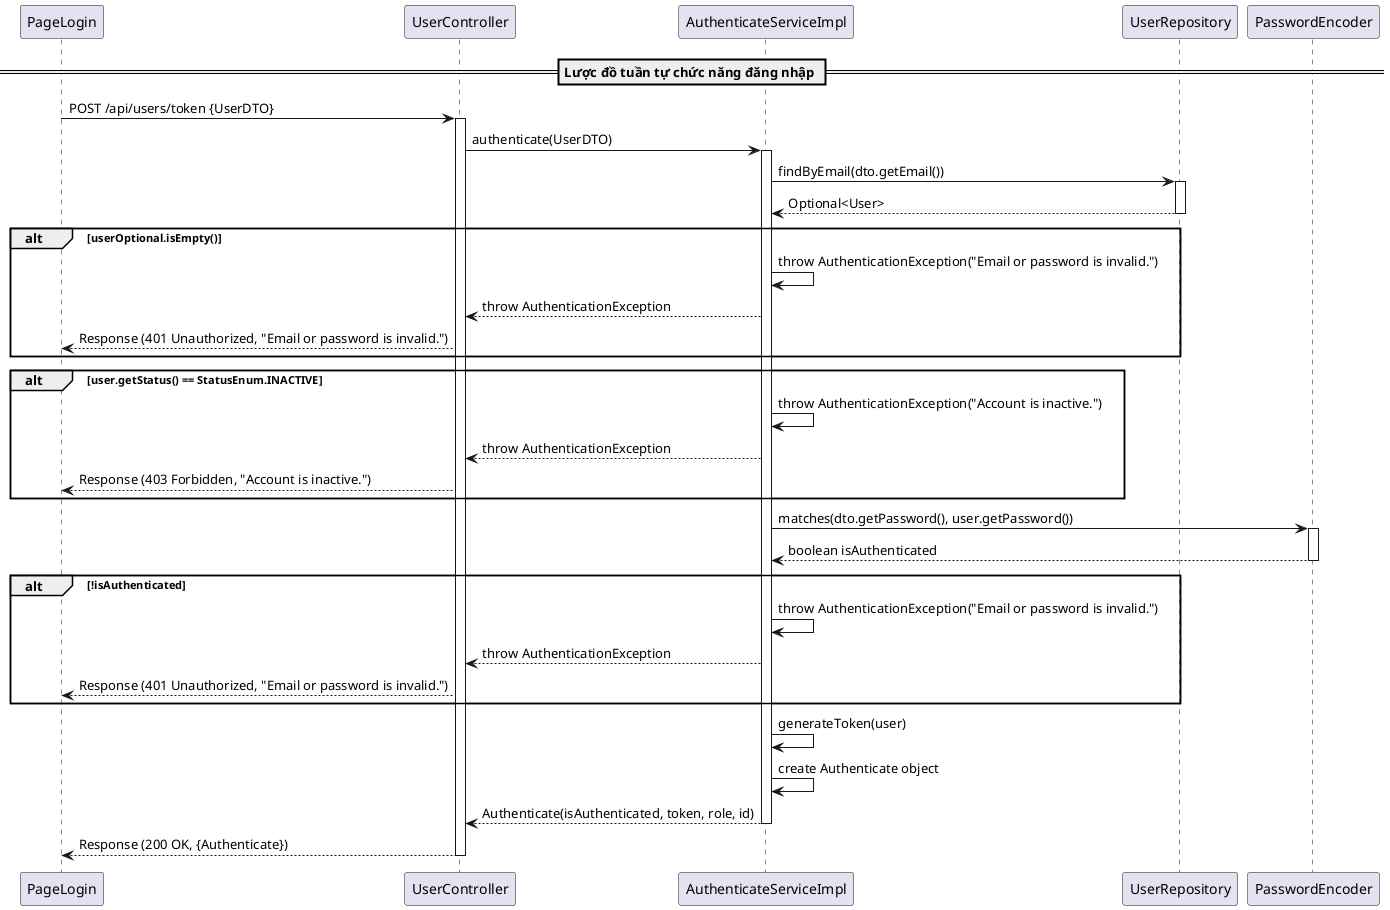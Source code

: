 @startuml LoginFunction

participant PageLogin
participant UserController
participant AuthenticateServiceImpl as AuthenticateService
participant UserRepository
participant PasswordEncoder


== Lược đồ tuần tự chức năng đăng nhập ==

PageLogin -> UserController: POST /api/users/token {UserDTO}
activate UserController

UserController -> AuthenticateService: authenticate(UserDTO)
activate AuthenticateService

AuthenticateService -> UserRepository: findByEmail(dto.getEmail())
activate UserRepository
UserRepository --> AuthenticateService: Optional<User>
deactivate UserRepository

alt  userOptional.isEmpty()
    AuthenticateService -> AuthenticateService: throw AuthenticationException("Email or password is invalid.")
    AuthenticateService --> UserController: throw AuthenticationException
    UserController --> PageLogin: Response (401 Unauthorized, "Email or password is invalid.")
    end

    alt user.getStatus() == StatusEnum.INACTIVE
        AuthenticateService -> AuthenticateService: throw AuthenticationException("Account is inactive.")
        AuthenticateService --> UserController: throw AuthenticationException
        UserController --> PageLogin: Response (403 Forbidden, "Account is inactive.")
    end
        AuthenticateService -> PasswordEncoder: matches(dto.getPassword(), user.getPassword())
        activate PasswordEncoder
        PasswordEncoder --> AuthenticateService: boolean isAuthenticated
        deactivate PasswordEncoder

        alt !isAuthenticated
            AuthenticateService -> AuthenticateService: throw AuthenticationException("Email or password is invalid.")
            AuthenticateService --> UserController: throw AuthenticationException
            UserController --> PageLogin: Response (401 Unauthorized, "Email or password is invalid.")
       end
            AuthenticateService -> AuthenticateService: generateToken(user)
            AuthenticateService -> AuthenticateService: create Authenticate object
            AuthenticateService --> UserController: Authenticate(isAuthenticated, token, role, id)



deactivate AuthenticateService

UserController --> PageLogin: Response (200 OK, {Authenticate})
deactivate UserController

@enduml

